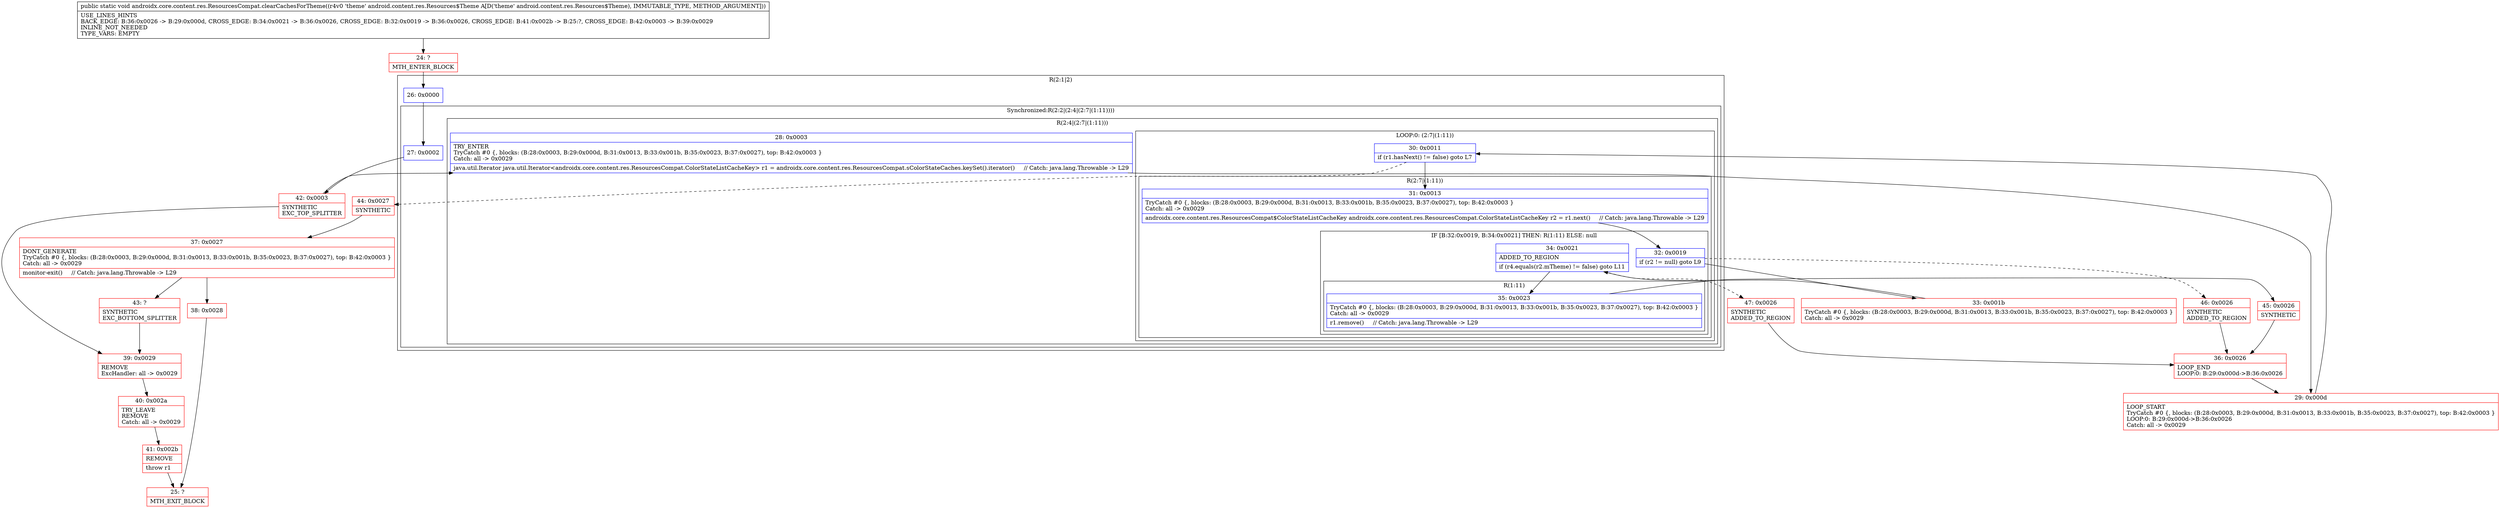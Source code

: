digraph "CFG forandroidx.core.content.res.ResourcesCompat.clearCachesForTheme(Landroid\/content\/res\/Resources$Theme;)V" {
subgraph cluster_Region_438853392 {
label = "R(2:1|2)";
node [shape=record,color=blue];
Node_26 [shape=record,label="{26\:\ 0x0000}"];
subgraph cluster_SynchronizedRegion_79078312 {
label = "Synchronized:R(2:2|(2:4|(2:7|(1:11))))";
node [shape=record,color=blue];
Node_27 [shape=record,label="{27\:\ 0x0002}"];
subgraph cluster_Region_43043491 {
label = "R(2:4|(2:7|(1:11)))";
node [shape=record,color=blue];
Node_28 [shape=record,label="{28\:\ 0x0003|TRY_ENTER\lTryCatch #0 \{, blocks: (B:28:0x0003, B:29:0x000d, B:31:0x0013, B:33:0x001b, B:35:0x0023, B:37:0x0027), top: B:42:0x0003 \}\lCatch: all \-\> 0x0029\l|java.util.Iterator java.util.Iterator\<androidx.core.content.res.ResourcesCompat.ColorStateListCacheKey\> r1 = androidx.core.content.res.ResourcesCompat.sColorStateCaches.keySet().iterator()     \/\/ Catch: java.lang.Throwable \-\> L29\l}"];
subgraph cluster_LoopRegion_930234971 {
label = "LOOP:0: (2:7|(1:11))";
node [shape=record,color=blue];
Node_30 [shape=record,label="{30\:\ 0x0011|if (r1.hasNext() != false) goto L7\l}"];
subgraph cluster_Region_1340041452 {
label = "R(2:7|(1:11))";
node [shape=record,color=blue];
Node_31 [shape=record,label="{31\:\ 0x0013|TryCatch #0 \{, blocks: (B:28:0x0003, B:29:0x000d, B:31:0x0013, B:33:0x001b, B:35:0x0023, B:37:0x0027), top: B:42:0x0003 \}\lCatch: all \-\> 0x0029\l|androidx.core.content.res.ResourcesCompat$ColorStateListCacheKey androidx.core.content.res.ResourcesCompat.ColorStateListCacheKey r2 = r1.next()     \/\/ Catch: java.lang.Throwable \-\> L29\l}"];
subgraph cluster_IfRegion_877288247 {
label = "IF [B:32:0x0019, B:34:0x0021] THEN: R(1:11) ELSE: null";
node [shape=record,color=blue];
Node_32 [shape=record,label="{32\:\ 0x0019|if (r2 != null) goto L9\l}"];
Node_34 [shape=record,label="{34\:\ 0x0021|ADDED_TO_REGION\l|if (r4.equals(r2.mTheme) != false) goto L11\l}"];
subgraph cluster_Region_806050375 {
label = "R(1:11)";
node [shape=record,color=blue];
Node_35 [shape=record,label="{35\:\ 0x0023|TryCatch #0 \{, blocks: (B:28:0x0003, B:29:0x000d, B:31:0x0013, B:33:0x001b, B:35:0x0023, B:37:0x0027), top: B:42:0x0003 \}\lCatch: all \-\> 0x0029\l|r1.remove()     \/\/ Catch: java.lang.Throwable \-\> L29\l}"];
}
}
}
}
}
}
}
Node_24 [shape=record,color=red,label="{24\:\ ?|MTH_ENTER_BLOCK\l}"];
Node_42 [shape=record,color=red,label="{42\:\ 0x0003|SYNTHETIC\lEXC_TOP_SPLITTER\l}"];
Node_29 [shape=record,color=red,label="{29\:\ 0x000d|LOOP_START\lTryCatch #0 \{, blocks: (B:28:0x0003, B:29:0x000d, B:31:0x0013, B:33:0x001b, B:35:0x0023, B:37:0x0027), top: B:42:0x0003 \}\lLOOP:0: B:29:0x000d\-\>B:36:0x0026\lCatch: all \-\> 0x0029\l}"];
Node_33 [shape=record,color=red,label="{33\:\ 0x001b|TryCatch #0 \{, blocks: (B:28:0x0003, B:29:0x000d, B:31:0x0013, B:33:0x001b, B:35:0x0023, B:37:0x0027), top: B:42:0x0003 \}\lCatch: all \-\> 0x0029\l}"];
Node_45 [shape=record,color=red,label="{45\:\ 0x0026|SYNTHETIC\l}"];
Node_36 [shape=record,color=red,label="{36\:\ 0x0026|LOOP_END\lLOOP:0: B:29:0x000d\-\>B:36:0x0026\l}"];
Node_47 [shape=record,color=red,label="{47\:\ 0x0026|SYNTHETIC\lADDED_TO_REGION\l}"];
Node_46 [shape=record,color=red,label="{46\:\ 0x0026|SYNTHETIC\lADDED_TO_REGION\l}"];
Node_44 [shape=record,color=red,label="{44\:\ 0x0027|SYNTHETIC\l}"];
Node_37 [shape=record,color=red,label="{37\:\ 0x0027|DONT_GENERATE\lTryCatch #0 \{, blocks: (B:28:0x0003, B:29:0x000d, B:31:0x0013, B:33:0x001b, B:35:0x0023, B:37:0x0027), top: B:42:0x0003 \}\lCatch: all \-\> 0x0029\l|monitor\-exit()     \/\/ Catch: java.lang.Throwable \-\> L29\l}"];
Node_38 [shape=record,color=red,label="{38\:\ 0x0028}"];
Node_25 [shape=record,color=red,label="{25\:\ ?|MTH_EXIT_BLOCK\l}"];
Node_43 [shape=record,color=red,label="{43\:\ ?|SYNTHETIC\lEXC_BOTTOM_SPLITTER\l}"];
Node_39 [shape=record,color=red,label="{39\:\ 0x0029|REMOVE\lExcHandler: all \-\> 0x0029\l}"];
Node_40 [shape=record,color=red,label="{40\:\ 0x002a|TRY_LEAVE\lREMOVE\lCatch: all \-\> 0x0029\l}"];
Node_41 [shape=record,color=red,label="{41\:\ 0x002b|REMOVE\l|throw r1\l}"];
MethodNode[shape=record,label="{public static void androidx.core.content.res.ResourcesCompat.clearCachesForTheme((r4v0 'theme' android.content.res.Resources$Theme A[D('theme' android.content.res.Resources$Theme), IMMUTABLE_TYPE, METHOD_ARGUMENT]))  | USE_LINES_HINTS\lBACK_EDGE: B:36:0x0026 \-\> B:29:0x000d, CROSS_EDGE: B:34:0x0021 \-\> B:36:0x0026, CROSS_EDGE: B:32:0x0019 \-\> B:36:0x0026, CROSS_EDGE: B:41:0x002b \-\> B:25:?, CROSS_EDGE: B:42:0x0003 \-\> B:39:0x0029\lINLINE_NOT_NEEDED\lTYPE_VARS: EMPTY\l}"];
MethodNode -> Node_24;Node_26 -> Node_27;
Node_27 -> Node_42;
Node_28 -> Node_29;
Node_30 -> Node_31;
Node_30 -> Node_44[style=dashed];
Node_31 -> Node_32;
Node_32 -> Node_33;
Node_32 -> Node_46[style=dashed];
Node_34 -> Node_35;
Node_34 -> Node_47[style=dashed];
Node_35 -> Node_45;
Node_24 -> Node_26;
Node_42 -> Node_28;
Node_42 -> Node_39;
Node_29 -> Node_30;
Node_33 -> Node_34;
Node_45 -> Node_36;
Node_36 -> Node_29;
Node_47 -> Node_36;
Node_46 -> Node_36;
Node_44 -> Node_37;
Node_37 -> Node_38;
Node_37 -> Node_43;
Node_38 -> Node_25;
Node_43 -> Node_39;
Node_39 -> Node_40;
Node_40 -> Node_41;
Node_41 -> Node_25;
}

